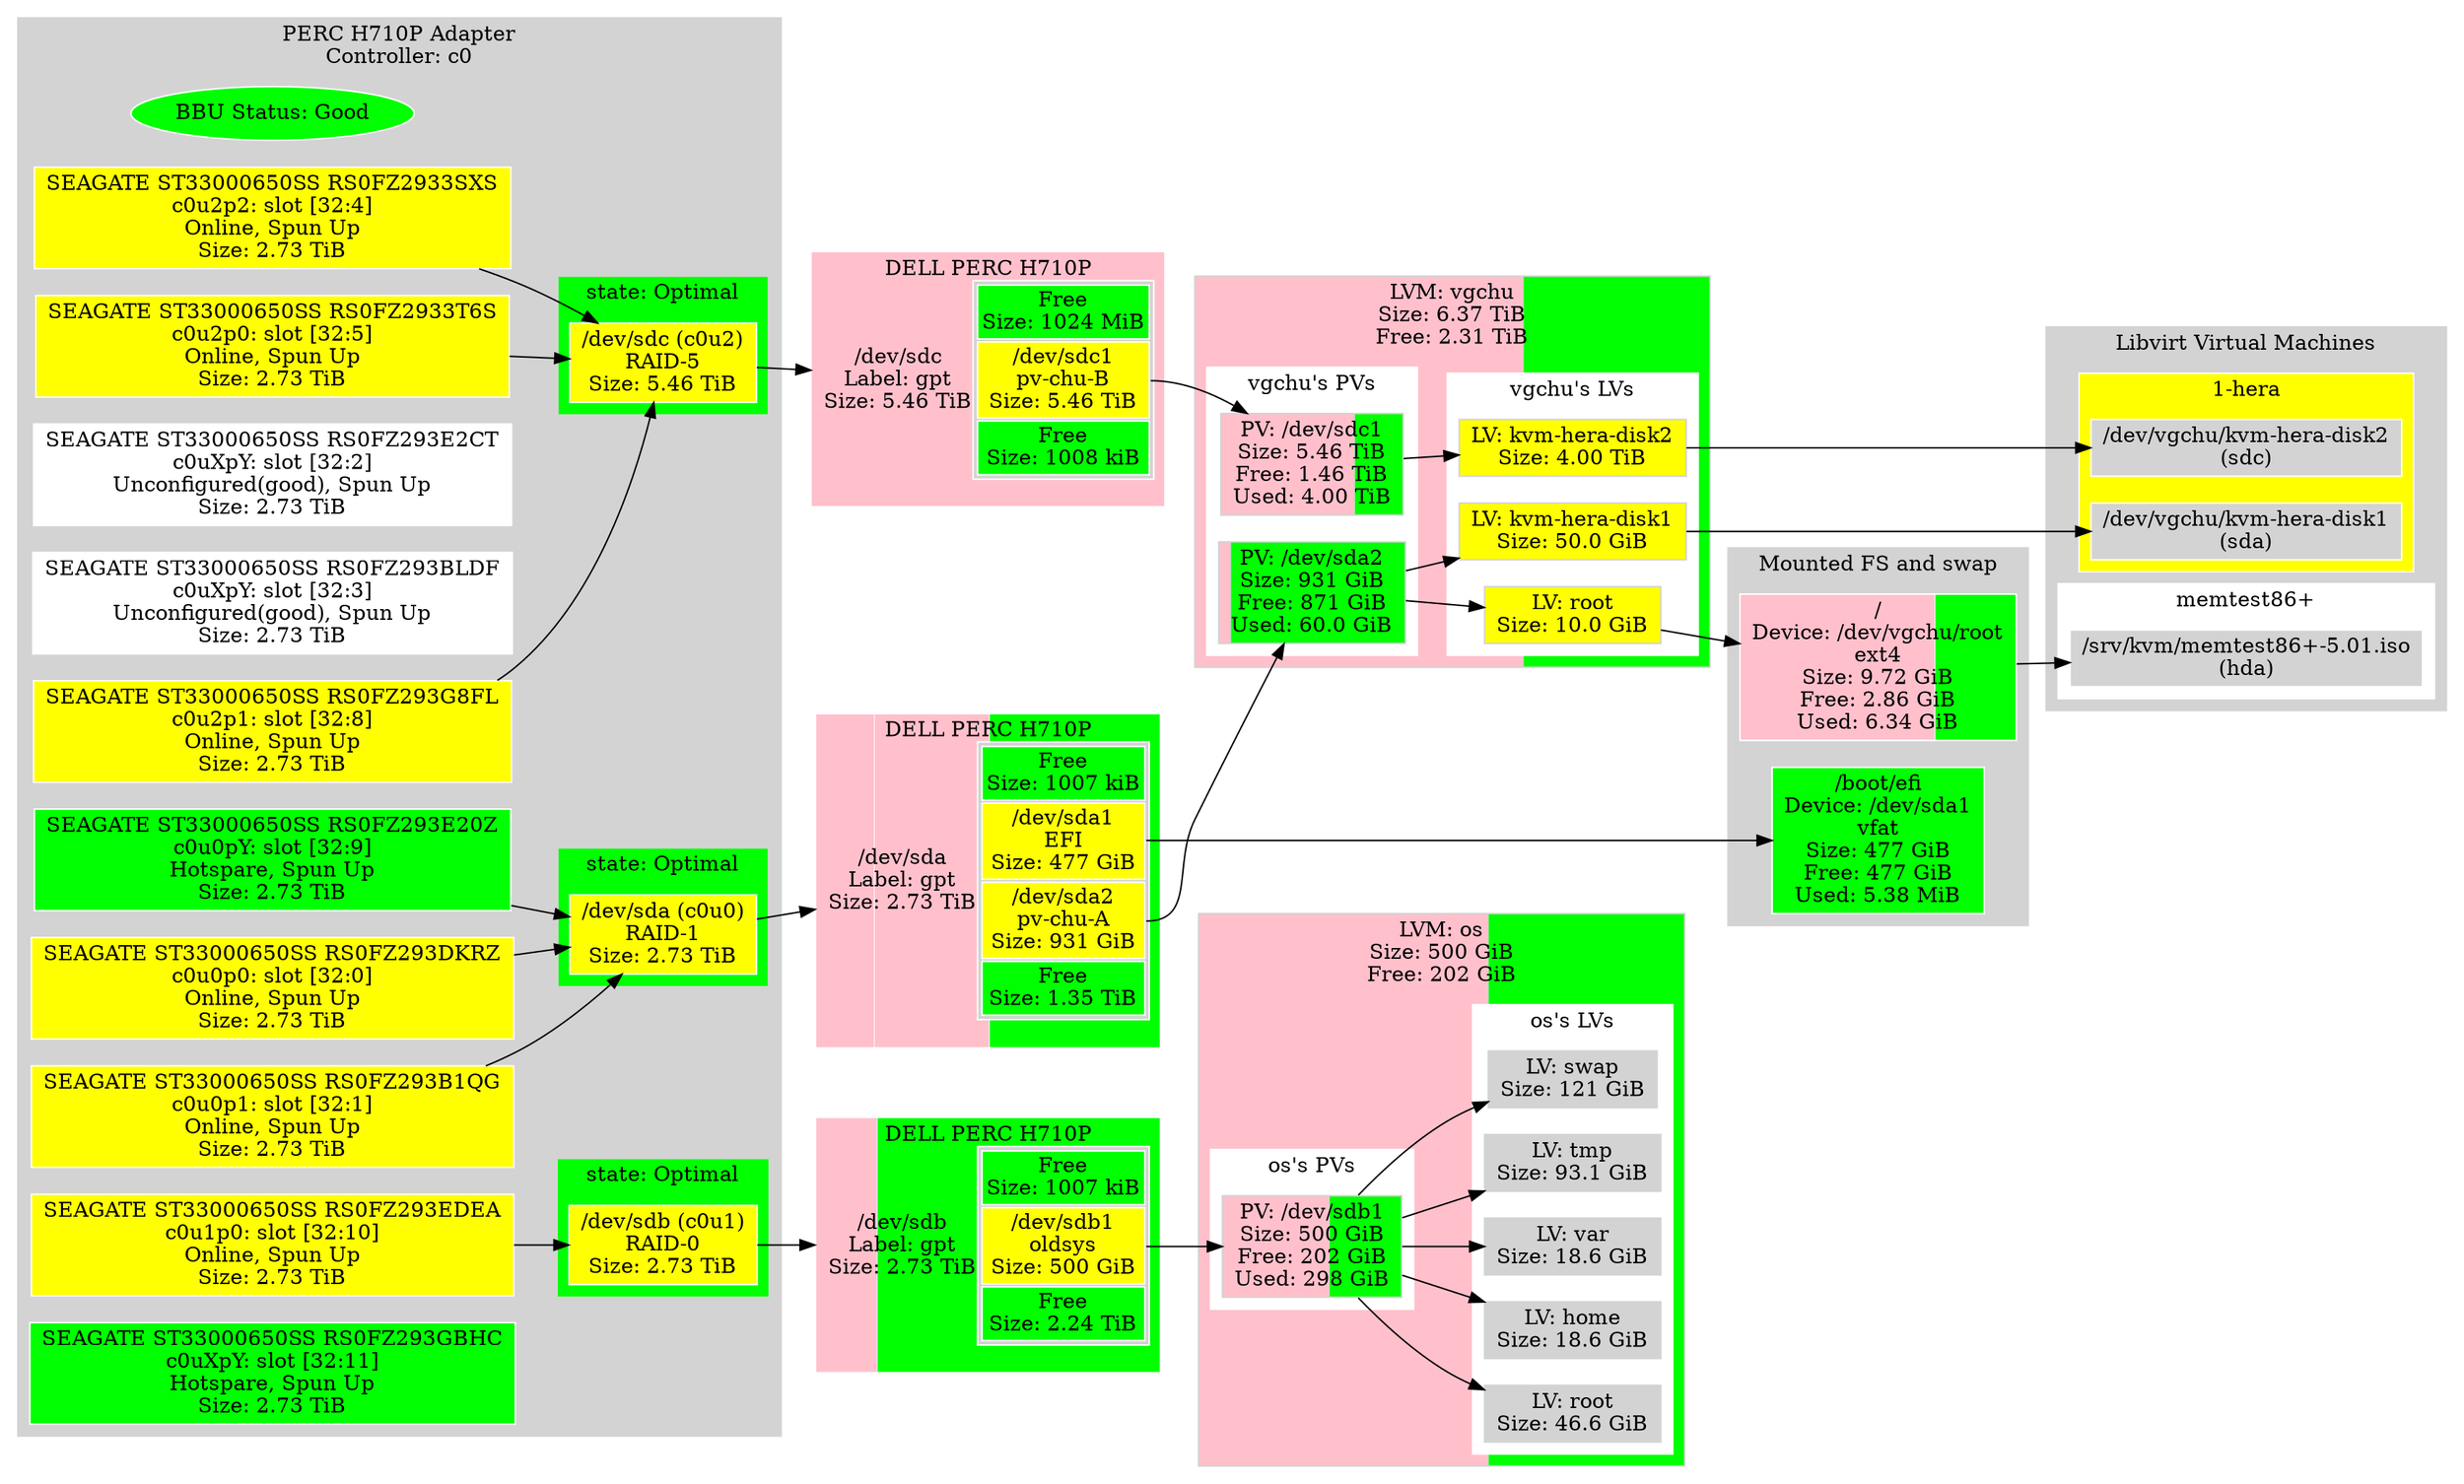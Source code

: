 digraph "machine"{
	rankdir=LR;
	{ "@Part: sda" [
		label=<<TABLE BORDER="0" CELLPADDING="0" CELLSPACING="0">
				<TR> <TD COLSPAN="2">DELL PERC H710P</TD> </TR><TR><TD >/dev/sda<BR/>Label: gpt<BR/>Size: 2.73 TiB</TD>    <TD BGCOLOR="lightgrey">
				<TABLE >
					<TR>
						<TD bgcolor="green">
						Free<BR/>Size: 1007 kiB
						</TD>
					</TR>
					<TR>
						<TD PORT="1" BGCOLOR="yellow">
						/dev/sda1<BR/>EFI<BR/>Size: 477 GiB
						</TD>
					</TR>
					<TR>
						<TD PORT="2" BGCOLOR="yellow">
						/dev/sda2<BR/>pv-chu-A<BR/>Size: 931 GiB
						</TD>
					</TR>
					<TR>
						<TD bgcolor="green">
						Free<BR/>Size: 1.35 TiB
						</TD>
					</TR>
				</TABLE>
				</TD> </TR><TR> <TD COLSPAN="2"> </TD> </TR>
			</TABLE>
		>;
		// Style node
		color=white;
		fillcolor=lightgrey;
		shape="rectangle";
		style=striped;
		fillcolor="green;0.000000:pink;0.170664:pink;0.333329:green;0.496006";
	]; }
	{ "@Part: sdb" [
		label=<<TABLE BORDER="0" CELLPADDING="0" CELLSPACING="0">
				<TR> <TD COLSPAN="2">DELL PERC H710P</TD> </TR><TR><TD >/dev/sdb<BR/>Label: gpt<BR/>Size: 2.73 TiB</TD>    <TD BGCOLOR="lightgrey">
				<TABLE >
					<TR>
						<TD bgcolor="green">
						Free<BR/>Size: 1007 kiB
						</TD>
					</TR>
					<TR>
						<TD PORT="1" BGCOLOR="yellow">
						/dev/sdb1<BR/>oldsys<BR/>Size: 500 GiB
						</TD>
					</TR>
					<TR>
						<TD bgcolor="green">
						Free<BR/>Size: 2.24 TiB
						</TD>
					</TR>
				</TABLE>
				</TD> </TR><TR> <TD COLSPAN="2"> </TD> </TR>
			</TABLE>
		>;
		// Style node
		color=white;
		fillcolor=lightgrey;
		shape="rectangle";
		style=striped;
		fillcolor="green;0.000000:pink;0.178954:green;0.821045";
	]; }
	{ "@Part: sdc" [
		label=<<TABLE BORDER="0" CELLPADDING="0" CELLSPACING="0">
				<TR> <TD COLSPAN="2">DELL PERC H710P</TD> </TR><TR><TD >/dev/sdc<BR/>Label: gpt<BR/>Size: 5.46 TiB</TD>    <TD BGCOLOR="lightgrey">
				<TABLE >
					<TR>
						<TD bgcolor="green">
						Free<BR/>Size: 1024 MiB
						</TD>
					</TR>
					<TR>
						<TD PORT="1" BGCOLOR="yellow">
						/dev/sdc1<BR/>pv-chu-B<BR/>Size: 5.46 TiB
						</TD>
					</TR>
					<TR>
						<TD bgcolor="green">
						Free<BR/>Size: 1008 kiB
						</TD>
					</TR>
				</TABLE>
				</TD> </TR><TR> <TD COLSPAN="2"> </TD> </TR>
			</TABLE>
		>;
		// Style node
		color=white;
		fillcolor=lightgrey;
		shape="rectangle";
		style=striped;
		fillcolor="green;0.000179:pink;0.999821:green;0.000000";
	]; }
	subgraph "cluster_os" {
		style=filled;
		color=lightgrey;
		fillcolor=lightgrey;
		node [style=filled,color=lightgrey,fillcolor=lightgrey,shape=rectangle];
		subgraph "cluster_os@PV" {
			color=white;
			fillcolor=white;
			{ "LVM@os@PV@sdb1" [
				label="PV: /dev/sdb1\nSize: 500 GiB\nFree: 202 GiB\nUsed: 298 GiB";
				style=striped;fillcolor="pink;0.596028.2:green"
			]; }
			label="os's PVs";
		}
		subgraph "cluster_os@LV" {
			color=white;
			fillcolor=white;
			{ "dm-1" [
				label="LV: home\nSize: 18.6 GiB";
				fillcolor="lightgrey"
			]; }
			{ "dm-2" [
				label="LV: root\nSize: 46.6 GiB";
				fillcolor="lightgrey"
			]; }
			{ "dm-3" [
				label="LV: swap\nSize: 121 GiB";
				fillcolor="lightgrey"
			]; }
			{ "dm-4" [
				label="LV: tmp\nSize: 93.1 GiB";
				fillcolor="lightgrey"
			]; }
			{ "dm-5" [
				label="LV: var\nSize: 18.6 GiB";
				fillcolor="lightgrey"
			]; }
			label="os's LVs";
		}
		label="LVM: os\nSize: 500 GiB\nFree: 202 GiB";
		style=striped;fillcolor="pink;0.596028.2:green"
	}
	subgraph "cluster_vgchu" {
		style=filled;
		color=lightgrey;
		fillcolor=lightgrey;
		node [style=filled,color=lightgrey,fillcolor=lightgrey,shape=rectangle];
		subgraph "cluster_vgchu@PV" {
			color=white;
			fillcolor=white;
			{ "LVM@vgchu@PV@sda2" [
				label="PV: /dev/sda2\nSize: 931 GiB\nFree: 871 GiB\nUsed: 60.0 GiB";
				style=striped;fillcolor="pink;0.064425.2:green"
			]; }
			{ "LVM@vgchu@PV@sdc1" [
				label="PV: /dev/sdc1\nSize: 5.46 TiB\nFree: 1.46 TiB\nUsed: 4.00 TiB";
				style=striped;fillcolor="pink;0.733131.2:green"
			]; }
			label="vgchu's PVs";
		}
		subgraph "cluster_vgchu@LV" {
			color=white;
			fillcolor=white;
			{ "dm-6" [
				label="LV: kvm-hera-disk1\nSize: 50.0 GiB";
				fillcolor="yellow"
			]; }
			{ "dm-7" [
				label="LV: kvm-hera-disk2\nSize: 4.00 TiB";
				fillcolor="yellow"
			]; }
			{ "dm-0" [
				label="LV: root\nSize: 10.0 GiB";
				fillcolor="yellow"
			]; }
			label="vgchu's LVs";
		}
		label="LVM: vgchu\nSize: 6.37 TiB\nFree: 2.31 TiB";
		style=striped;fillcolor="pink;0.637588.2:green"
	}
	subgraph "cluster_@LSIMegacli@0" {
		style=filled;
		color=lightgrey;
		fillcolor=lightgrey;
		node [style=filled,color=white,fillcolor=lightgrey,shape=rectangle];
		{ "@LSIMegacli@0@@BBUStatus" [
			label="BBU Status: Good";
			shape=oval
			fillcolor=green
		]; }
		{ "@LSIMegacli@0@dev@LSIMegaCli@c0u0p0" [
			label="SEAGATE ST33000650SS RS0FZ293DKRZ\nc0u0p0: slot [32:0]\nOnline, Spun Up\nSize: 2.73 TiB";
			fillcolor=yellow
		]; }
		{ "@LSIMegacli@0@dev@LSIMegaCli@c0u0p1" [
			label="SEAGATE ST33000650SS RS0FZ293B1QG\nc0u0p1: slot [32:1]\nOnline, Spun Up\nSize: 2.73 TiB";
			fillcolor=yellow
		]; }
		{ "@LSIMegacli@0@dev@LSIMegaCli@[32:2]" [
			label="SEAGATE ST33000650SS RS0FZ293E2CT\nc0uXpY: slot [32:2]\nUnconfigured(good), Spun Up\nSize: 2.73 TiB";
			fillcolor=white
		]; }
		{ "@LSIMegacli@0@dev@LSIMegaCli@[32:3]" [
			label="SEAGATE ST33000650SS RS0FZ293BLDF\nc0uXpY: slot [32:3]\nUnconfigured(good), Spun Up\nSize: 2.73 TiB";
			fillcolor=white
		]; }
		{ "@LSIMegacli@0@dev@LSIMegaCli@c0u2p2" [
			label="SEAGATE ST33000650SS RS0FZ2933SXS\nc0u2p2: slot [32:4]\nOnline, Spun Up\nSize: 2.73 TiB";
			fillcolor=yellow
		]; }
		{ "@LSIMegacli@0@dev@LSIMegaCli@c0u2p0" [
			label="SEAGATE ST33000650SS RS0FZ2933T6S\nc0u2p0: slot [32:5]\nOnline, Spun Up\nSize: 2.73 TiB";
			fillcolor=yellow
		]; }
		{ "@LSIMegacli@0@dev@LSIMegaCli@c0u2p1" [
			label="SEAGATE ST33000650SS RS0FZ293G8FL\nc0u2p1: slot [32:8]\nOnline, Spun Up\nSize: 2.73 TiB";
			fillcolor=yellow
		]; }
		{ "@LSIMegacli@0@dev@LSIMegaCli@c0u0pY" [
			label="SEAGATE ST33000650SS RS0FZ293E20Z\nc0u0pY: slot [32:9]\nHotspare, Spun Up\nSize: 2.73 TiB";
			fillcolor=green
		]; }
		{ "@LSIMegacli@0@dev@LSIMegaCli@c0u1p0" [
			label="SEAGATE ST33000650SS RS0FZ293EDEA\nc0u1p0: slot [32:10]\nOnline, Spun Up\nSize: 2.73 TiB";
			fillcolor=yellow
		]; }
		{ "@LSIMegacli@0@dev@LSIMegaCli@[32:11]" [
			label="SEAGATE ST33000650SS RS0FZ293GBHC\nc0uXpY: slot [32:11]\nHotspare, Spun Up\nSize: 2.73 TiB";
			fillcolor=green
		]; }
		subgraph "cluster_sda@@state" {
			{ "sda" [
				label="/dev/sda (c0u0)\nRAID-1\nSize: 2.73 TiB";
				fillcolor="yellow"
			]; }
			label="state: Optimal";
			shape=oval
			fillcolor=green
		}
		subgraph "cluster_sdb@@state" {
			{ "sdb" [
				label="/dev/sdb (c0u1)\nRAID-0\nSize: 2.73 TiB";
				fillcolor="yellow"
			]; }
			label="state: Optimal";
			shape=oval
			fillcolor=green
		}
		subgraph "cluster_sdc@@state" {
			{ "sdc" [
				label="/dev/sdc (c0u2)\nRAID-5\nSize: 5.46 TiB";
				fillcolor="yellow"
			]; }
			label="state: Optimal";
			shape=oval
			fillcolor=green
		}
		label="PERC H710P Adapter\nController: c0";
	}
	subgraph "cluster_@FS" {
		style=filled;
		color=lightgrey;
		fillcolor=lightgrey;
		node [style=filled,color=white,fillcolor=lightgrey,shape=rectangle];
		{ "@FS@/" [
			label="/\nDevice: /dev/vgchu/root\next4\nSize: 9.72 GiB\nFree: 2.86 GiB\nUsed: 6.34 GiB";
			style=striped;fillcolor="pink;0.705692.2:green"
		]; }
		{ "@FS@/boot/efi" [
			label="/boot/efi\nDevice: /dev/sda1\nvfat\nSize: 477 GiB\nFree: 477 GiB\nUsed: 5.38 MiB";
			style=striped;fillcolor="pink;0.000011.2:green"
		]; }
		label="Mounted FS and swap";
	}
	subgraph "cluster_@libvirt" {
		style=filled;
		color=lightgrey;
		fillcolor=lightgrey;
		node [style=filled,color=white,fillcolor=lightgrey,shape=rectangle];
		subgraph "cluster_@libvirt@1-hera" {
			color=white;
			fillcolor=white;
			{ "@libvirt@1-hera@dm-6" [
				label="/dev/vgchu/kvm-hera-disk1\n(sda)";
			]; }
			{ "@libvirt@1-hera@dm-7" [
				label="/dev/vgchu/kvm-hera-disk2\n(sdc)";
			]; }
			label="1-hera";
			fillcolor=yellow
		}
		subgraph "cluster_@libvirt@memtest86+" {
			color=white;
			fillcolor=white;
			{ "@libvirt@memtest86+@/srv/kvm/memtest86+-5.01.iso" [
				label="/srv/kvm/memtest86+-5.01.iso\n(hda)";
			]; }
			label="memtest86+";
		}
		label="Libvirt Virtual Machines";
	}
	// Links from LVM VG: os
	"LVM@os@PV@sdb1" -> "dm-1"
	"LVM@os@PV@sdb1" -> "dm-2"
	"LVM@os@PV@sdb1" -> "dm-3"
	"LVM@os@PV@sdb1" -> "dm-4"
	"LVM@os@PV@sdb1" -> "dm-5"
	// Links from LVM VG: vgchu
	"LVM@vgchu@PV@sda2" -> "dm-6"
	"LVM@vgchu@PV@sdc1" -> "dm-7"
	"LVM@vgchu@PV@sda2" -> "dm-0"
	// Links from MegaCli: Controller c0
	"@LSIMegacli@0@dev@LSIMegaCli@c0u0p0" -> "sda"
	"@LSIMegacli@0@dev@LSIMegaCli@c0u0p1" -> "sda"
	
	
	"@LSIMegacli@0@dev@LSIMegaCli@c0u2p2" -> "sdc"
	"@LSIMegacli@0@dev@LSIMegaCli@c0u2p0" -> "sdc"
	"@LSIMegacli@0@dev@LSIMegaCli@c0u2p1" -> "sdc"
	"@LSIMegacli@0@dev@LSIMegaCli@c0u0pY" -> "sda"
	"@LSIMegacli@0@dev@LSIMegaCli@c0u1p0" -> "sdb"
	
	// Links for @Part: sda
	"sda" -> "@Part: sda"
	// Links for @Part: sdb
	"sdb" -> "@Part: sdb"
	// Links for @Part: sdc
	"sdc" -> "@Part: sdc"
	// Links for LVM@os@PV@sdb1
	"@Part: sdb":"1" -> "LVM@os@PV@sdb1"
	// Links for LVM@vgchu@PV@sda2
	"@Part: sda":"2" -> "LVM@vgchu@PV@sda2"
	// Links for LVM@vgchu@PV@sdc1
	"@Part: sdc":"1" -> "LVM@vgchu@PV@sdc1"
	// Links for @FS@/
	"dm-0" -> "@FS@/"
	// Links for @FS@/boot/efi
	"@Part: sda":"1" -> "@FS@/boot/efi"
	// Links for @libvirt@1-hera@dm-6
	"dm-6" -> "@libvirt@1-hera@dm-6"
	// Links for @libvirt@1-hera@dm-7
	"dm-7" -> "@libvirt@1-hera@dm-7"
	// Links for @libvirt@memtest86+@/srv/kvm/memtest86+-5.01.iso
	"@FS@/" -> "@libvirt@memtest86+@/srv/kvm/memtest86+-5.01.iso"
}
